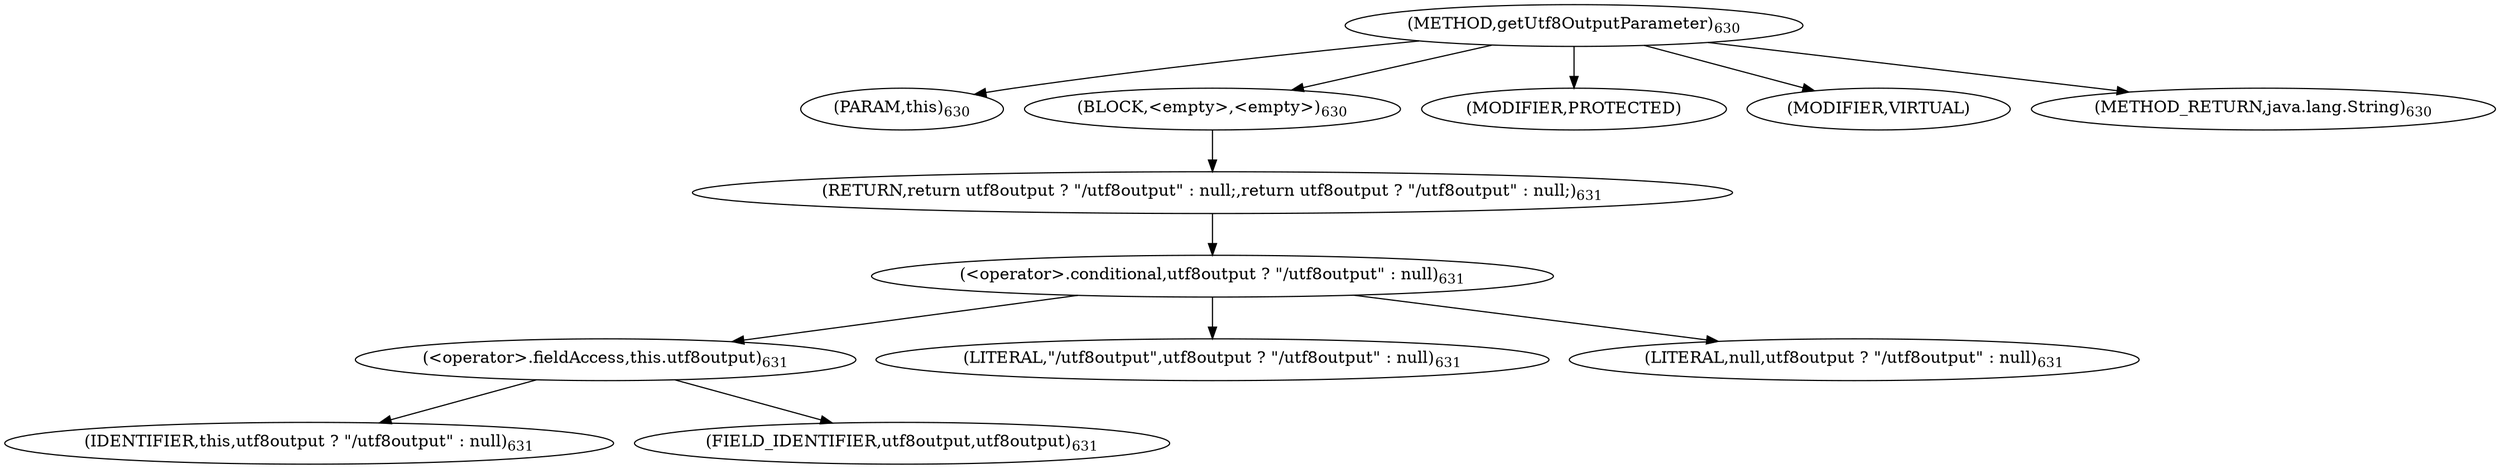 digraph "getUtf8OutputParameter" {  
"905" [label = <(METHOD,getUtf8OutputParameter)<SUB>630</SUB>> ]
"906" [label = <(PARAM,this)<SUB>630</SUB>> ]
"907" [label = <(BLOCK,&lt;empty&gt;,&lt;empty&gt;)<SUB>630</SUB>> ]
"908" [label = <(RETURN,return utf8output ? &quot;/utf8output&quot; : null;,return utf8output ? &quot;/utf8output&quot; : null;)<SUB>631</SUB>> ]
"909" [label = <(&lt;operator&gt;.conditional,utf8output ? &quot;/utf8output&quot; : null)<SUB>631</SUB>> ]
"910" [label = <(&lt;operator&gt;.fieldAccess,this.utf8output)<SUB>631</SUB>> ]
"911" [label = <(IDENTIFIER,this,utf8output ? &quot;/utf8output&quot; : null)<SUB>631</SUB>> ]
"912" [label = <(FIELD_IDENTIFIER,utf8output,utf8output)<SUB>631</SUB>> ]
"913" [label = <(LITERAL,&quot;/utf8output&quot;,utf8output ? &quot;/utf8output&quot; : null)<SUB>631</SUB>> ]
"914" [label = <(LITERAL,null,utf8output ? &quot;/utf8output&quot; : null)<SUB>631</SUB>> ]
"915" [label = <(MODIFIER,PROTECTED)> ]
"916" [label = <(MODIFIER,VIRTUAL)> ]
"917" [label = <(METHOD_RETURN,java.lang.String)<SUB>630</SUB>> ]
  "905" -> "906" 
  "905" -> "907" 
  "905" -> "915" 
  "905" -> "916" 
  "905" -> "917" 
  "907" -> "908" 
  "908" -> "909" 
  "909" -> "910" 
  "909" -> "913" 
  "909" -> "914" 
  "910" -> "911" 
  "910" -> "912" 
}

